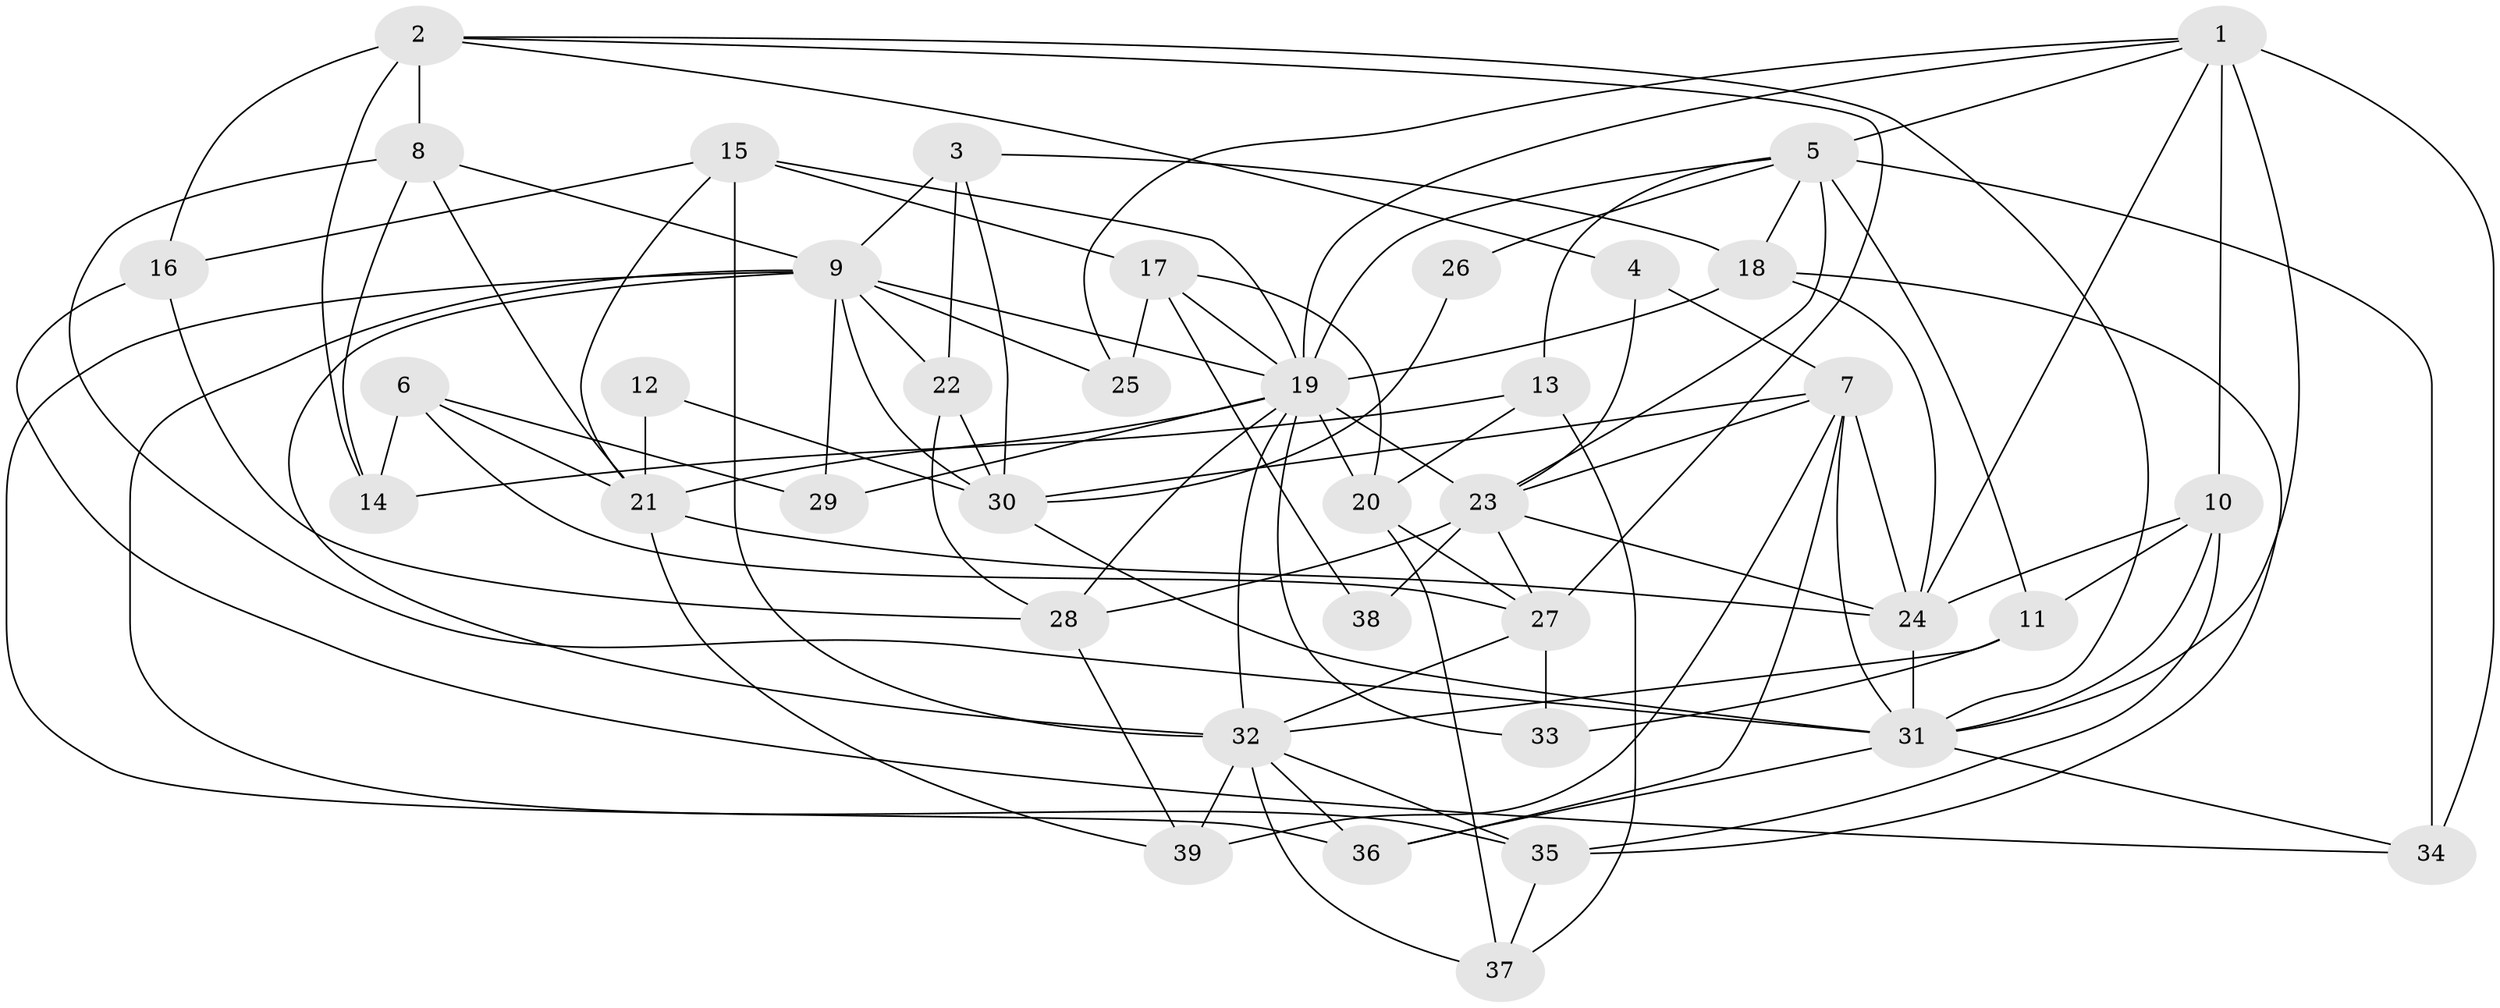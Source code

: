 // original degree distribution, {2: 0.16883116883116883, 3: 0.23376623376623376, 5: 0.15584415584415584, 4: 0.2727272727272727, 6: 0.12987012987012986, 8: 0.03896103896103896}
// Generated by graph-tools (version 1.1) at 2025/01/03/09/25 03:01:58]
// undirected, 39 vertices, 103 edges
graph export_dot {
graph [start="1"]
  node [color=gray90,style=filled];
  1;
  2;
  3;
  4;
  5;
  6;
  7;
  8;
  9;
  10;
  11;
  12;
  13;
  14;
  15;
  16;
  17;
  18;
  19;
  20;
  21;
  22;
  23;
  24;
  25;
  26;
  27;
  28;
  29;
  30;
  31;
  32;
  33;
  34;
  35;
  36;
  37;
  38;
  39;
  1 -- 5 [weight=1.0];
  1 -- 10 [weight=1.0];
  1 -- 19 [weight=1.0];
  1 -- 24 [weight=1.0];
  1 -- 25 [weight=1.0];
  1 -- 31 [weight=1.0];
  1 -- 34 [weight=2.0];
  2 -- 4 [weight=1.0];
  2 -- 8 [weight=1.0];
  2 -- 14 [weight=1.0];
  2 -- 16 [weight=2.0];
  2 -- 27 [weight=1.0];
  2 -- 31 [weight=1.0];
  3 -- 9 [weight=1.0];
  3 -- 18 [weight=1.0];
  3 -- 22 [weight=1.0];
  3 -- 30 [weight=1.0];
  4 -- 7 [weight=1.0];
  4 -- 23 [weight=1.0];
  5 -- 11 [weight=2.0];
  5 -- 13 [weight=1.0];
  5 -- 18 [weight=1.0];
  5 -- 19 [weight=1.0];
  5 -- 23 [weight=1.0];
  5 -- 26 [weight=1.0];
  5 -- 34 [weight=1.0];
  6 -- 14 [weight=1.0];
  6 -- 21 [weight=2.0];
  6 -- 27 [weight=1.0];
  6 -- 29 [weight=1.0];
  7 -- 23 [weight=1.0];
  7 -- 24 [weight=1.0];
  7 -- 30 [weight=2.0];
  7 -- 31 [weight=1.0];
  7 -- 36 [weight=1.0];
  7 -- 39 [weight=1.0];
  8 -- 9 [weight=1.0];
  8 -- 14 [weight=1.0];
  8 -- 21 [weight=1.0];
  8 -- 31 [weight=1.0];
  9 -- 19 [weight=1.0];
  9 -- 22 [weight=1.0];
  9 -- 25 [weight=1.0];
  9 -- 29 [weight=1.0];
  9 -- 30 [weight=1.0];
  9 -- 32 [weight=1.0];
  9 -- 35 [weight=1.0];
  9 -- 36 [weight=1.0];
  10 -- 11 [weight=1.0];
  10 -- 24 [weight=1.0];
  10 -- 31 [weight=1.0];
  10 -- 35 [weight=1.0];
  11 -- 32 [weight=1.0];
  11 -- 33 [weight=1.0];
  12 -- 21 [weight=1.0];
  12 -- 30 [weight=2.0];
  13 -- 14 [weight=1.0];
  13 -- 20 [weight=1.0];
  13 -- 37 [weight=1.0];
  15 -- 16 [weight=1.0];
  15 -- 17 [weight=1.0];
  15 -- 19 [weight=1.0];
  15 -- 21 [weight=1.0];
  15 -- 32 [weight=1.0];
  16 -- 28 [weight=1.0];
  16 -- 34 [weight=1.0];
  17 -- 19 [weight=1.0];
  17 -- 20 [weight=1.0];
  17 -- 25 [weight=1.0];
  17 -- 38 [weight=1.0];
  18 -- 19 [weight=2.0];
  18 -- 24 [weight=1.0];
  18 -- 35 [weight=1.0];
  19 -- 20 [weight=1.0];
  19 -- 21 [weight=2.0];
  19 -- 23 [weight=1.0];
  19 -- 28 [weight=1.0];
  19 -- 29 [weight=1.0];
  19 -- 32 [weight=1.0];
  19 -- 33 [weight=1.0];
  20 -- 27 [weight=1.0];
  20 -- 37 [weight=1.0];
  21 -- 24 [weight=1.0];
  21 -- 39 [weight=1.0];
  22 -- 28 [weight=1.0];
  22 -- 30 [weight=1.0];
  23 -- 24 [weight=1.0];
  23 -- 27 [weight=1.0];
  23 -- 28 [weight=1.0];
  23 -- 38 [weight=1.0];
  24 -- 31 [weight=1.0];
  26 -- 30 [weight=1.0];
  27 -- 32 [weight=1.0];
  27 -- 33 [weight=1.0];
  28 -- 39 [weight=1.0];
  30 -- 31 [weight=1.0];
  31 -- 34 [weight=1.0];
  31 -- 36 [weight=1.0];
  32 -- 35 [weight=1.0];
  32 -- 36 [weight=1.0];
  32 -- 37 [weight=1.0];
  32 -- 39 [weight=2.0];
  35 -- 37 [weight=1.0];
}
